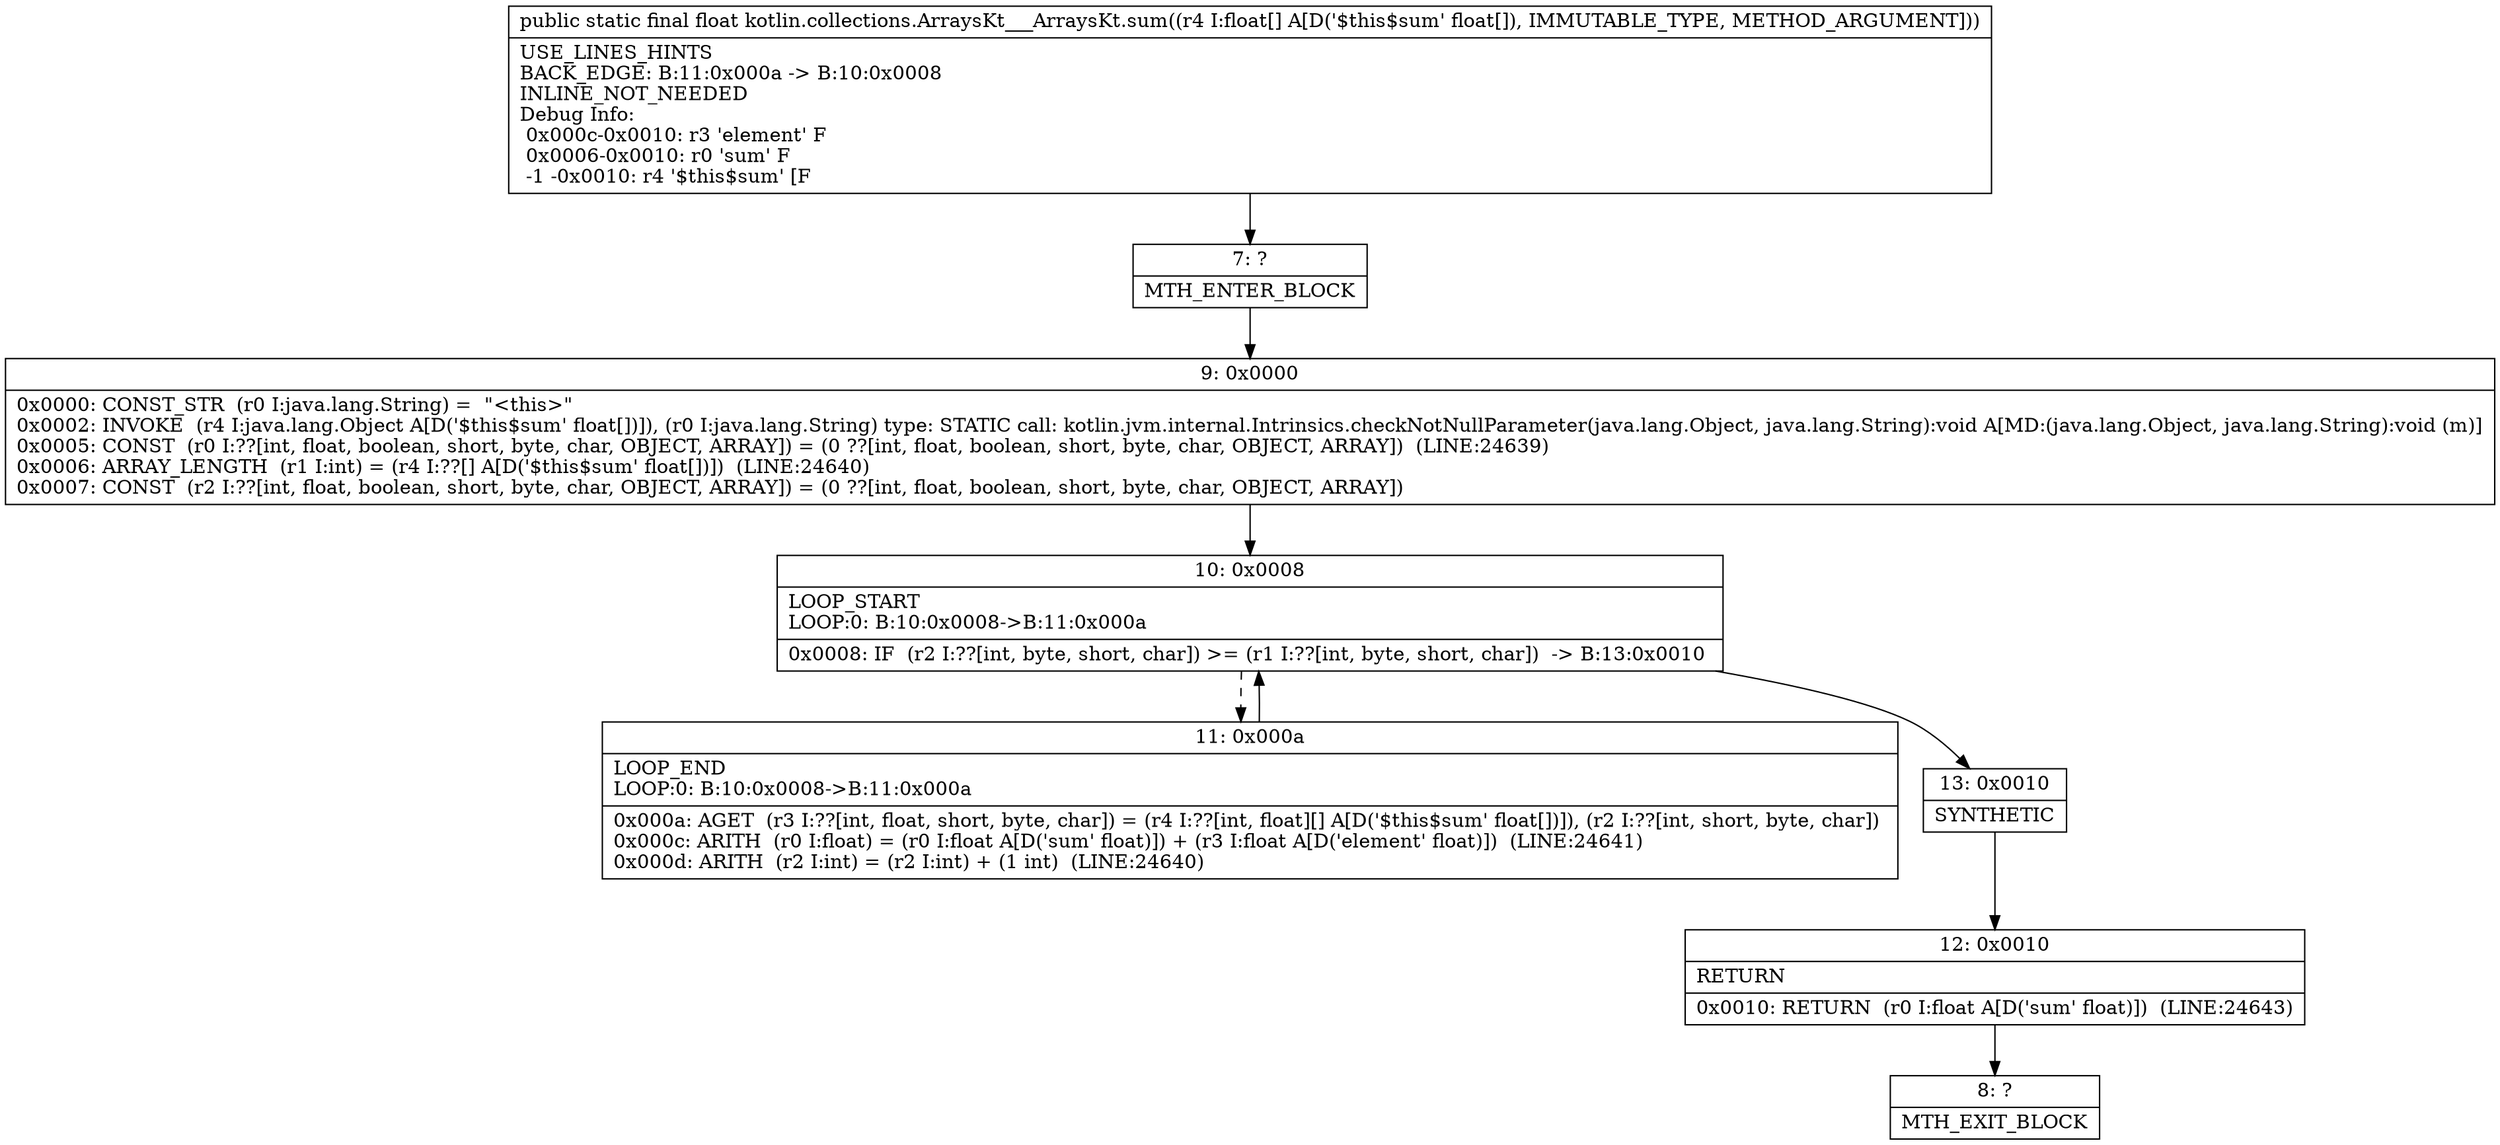 digraph "CFG forkotlin.collections.ArraysKt___ArraysKt.sum([F)F" {
Node_7 [shape=record,label="{7\:\ ?|MTH_ENTER_BLOCK\l}"];
Node_9 [shape=record,label="{9\:\ 0x0000|0x0000: CONST_STR  (r0 I:java.lang.String) =  \"\<this\>\" \l0x0002: INVOKE  (r4 I:java.lang.Object A[D('$this$sum' float[])]), (r0 I:java.lang.String) type: STATIC call: kotlin.jvm.internal.Intrinsics.checkNotNullParameter(java.lang.Object, java.lang.String):void A[MD:(java.lang.Object, java.lang.String):void (m)]\l0x0005: CONST  (r0 I:??[int, float, boolean, short, byte, char, OBJECT, ARRAY]) = (0 ??[int, float, boolean, short, byte, char, OBJECT, ARRAY])  (LINE:24639)\l0x0006: ARRAY_LENGTH  (r1 I:int) = (r4 I:??[] A[D('$this$sum' float[])])  (LINE:24640)\l0x0007: CONST  (r2 I:??[int, float, boolean, short, byte, char, OBJECT, ARRAY]) = (0 ??[int, float, boolean, short, byte, char, OBJECT, ARRAY]) \l}"];
Node_10 [shape=record,label="{10\:\ 0x0008|LOOP_START\lLOOP:0: B:10:0x0008\-\>B:11:0x000a\l|0x0008: IF  (r2 I:??[int, byte, short, char]) \>= (r1 I:??[int, byte, short, char])  \-\> B:13:0x0010 \l}"];
Node_11 [shape=record,label="{11\:\ 0x000a|LOOP_END\lLOOP:0: B:10:0x0008\-\>B:11:0x000a\l|0x000a: AGET  (r3 I:??[int, float, short, byte, char]) = (r4 I:??[int, float][] A[D('$this$sum' float[])]), (r2 I:??[int, short, byte, char]) \l0x000c: ARITH  (r0 I:float) = (r0 I:float A[D('sum' float)]) + (r3 I:float A[D('element' float)])  (LINE:24641)\l0x000d: ARITH  (r2 I:int) = (r2 I:int) + (1 int)  (LINE:24640)\l}"];
Node_13 [shape=record,label="{13\:\ 0x0010|SYNTHETIC\l}"];
Node_12 [shape=record,label="{12\:\ 0x0010|RETURN\l|0x0010: RETURN  (r0 I:float A[D('sum' float)])  (LINE:24643)\l}"];
Node_8 [shape=record,label="{8\:\ ?|MTH_EXIT_BLOCK\l}"];
MethodNode[shape=record,label="{public static final float kotlin.collections.ArraysKt___ArraysKt.sum((r4 I:float[] A[D('$this$sum' float[]), IMMUTABLE_TYPE, METHOD_ARGUMENT]))  | USE_LINES_HINTS\lBACK_EDGE: B:11:0x000a \-\> B:10:0x0008\lINLINE_NOT_NEEDED\lDebug Info:\l  0x000c\-0x0010: r3 'element' F\l  0x0006\-0x0010: r0 'sum' F\l  \-1 \-0x0010: r4 '$this$sum' [F\l}"];
MethodNode -> Node_7;Node_7 -> Node_9;
Node_9 -> Node_10;
Node_10 -> Node_11[style=dashed];
Node_10 -> Node_13;
Node_11 -> Node_10;
Node_13 -> Node_12;
Node_12 -> Node_8;
}

